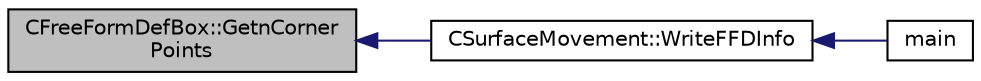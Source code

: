 digraph "CFreeFormDefBox::GetnCornerPoints"
{
  edge [fontname="Helvetica",fontsize="10",labelfontname="Helvetica",labelfontsize="10"];
  node [fontname="Helvetica",fontsize="10",shape=record];
  rankdir="LR";
  Node443 [label="CFreeFormDefBox::GetnCorner\lPoints",height=0.2,width=0.4,color="black", fillcolor="grey75", style="filled", fontcolor="black"];
  Node443 -> Node444 [dir="back",color="midnightblue",fontsize="10",style="solid",fontname="Helvetica"];
  Node444 [label="CSurfaceMovement::WriteFFDInfo",height=0.2,width=0.4,color="black", fillcolor="white", style="filled",URL="$class_c_surface_movement.html#a04a626a52ad7acef005b80daeb1144e9",tooltip="Write the Free Form information in the SU2 file. "];
  Node444 -> Node445 [dir="back",color="midnightblue",fontsize="10",style="solid",fontname="Helvetica"];
  Node445 [label="main",height=0.2,width=0.4,color="black", fillcolor="white", style="filled",URL="$_s_u2___d_e_f_8cpp.html#a0ddf1224851353fc92bfbff6f499fa97"];
}
